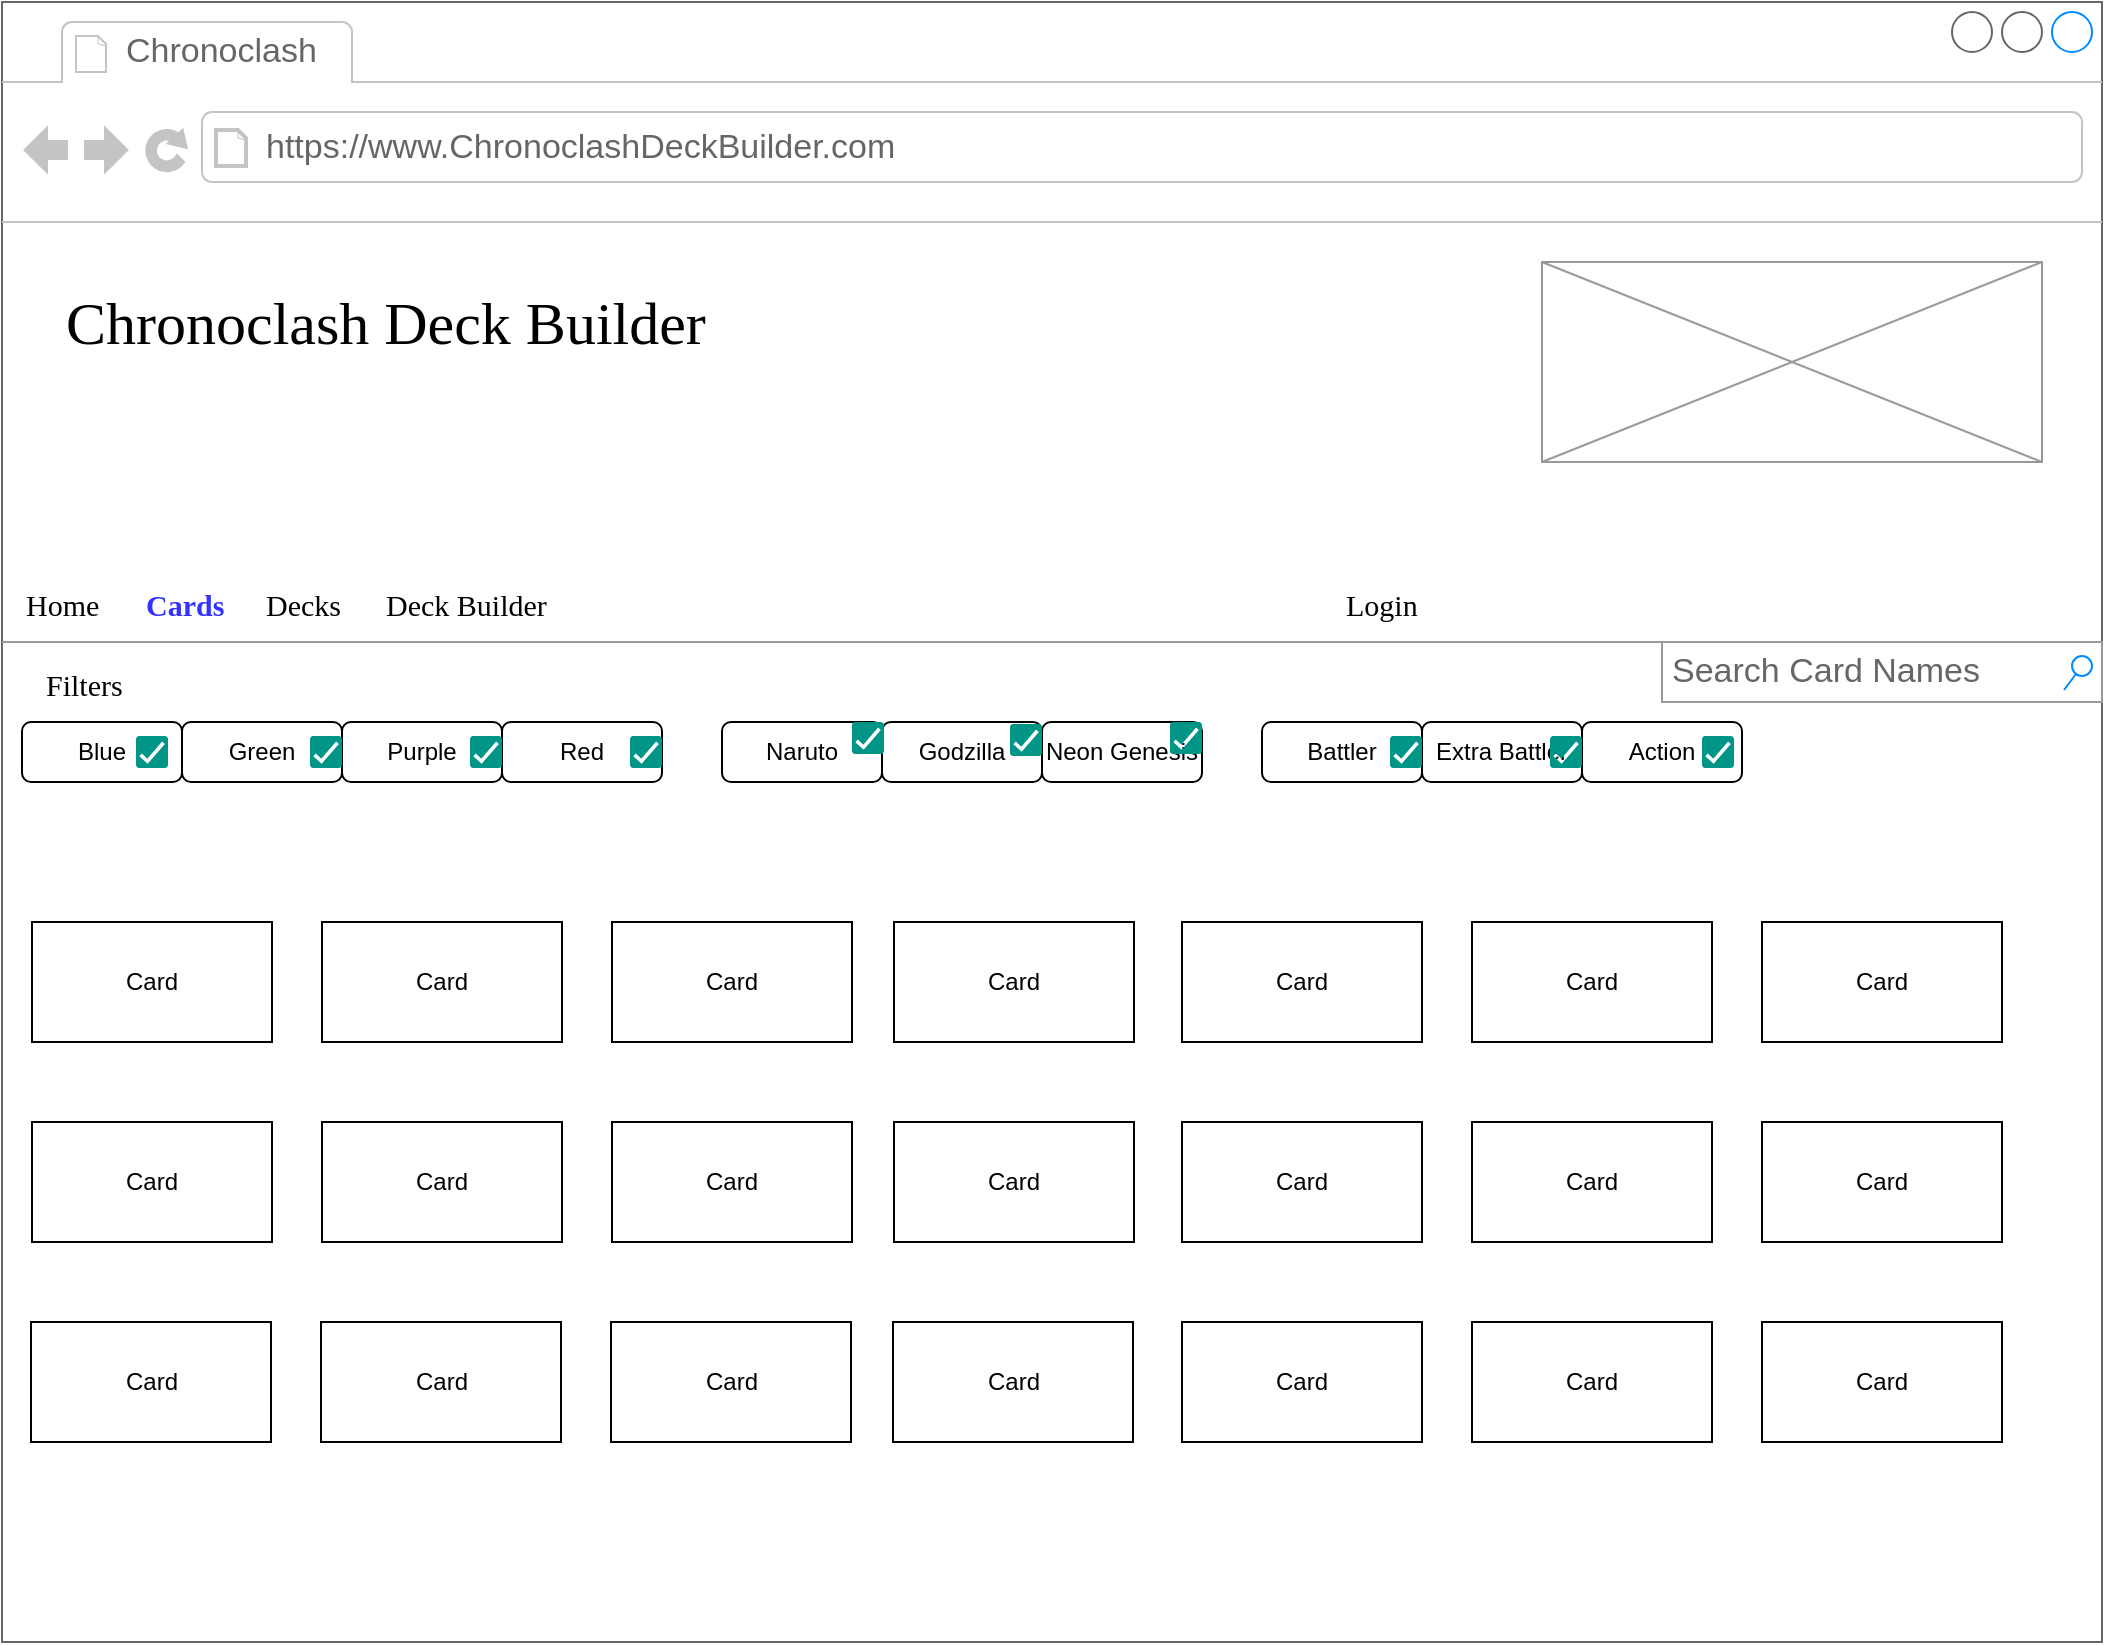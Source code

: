 <mxfile version="12.7.3" type="onedrive"><diagram name="Page-1" id="2cc2dc42-3aac-f2a9-1cec-7a8b7cbee084"><mxGraphModel dx="2076" dy="1160" grid="1" gridSize="10" guides="1" tooltips="1" connect="1" arrows="1" fold="1" page="1" pageScale="1" pageWidth="1100" pageHeight="850" background="#ffffff" math="0" shadow="0"><root><mxCell id="0"/><mxCell id="1" parent="0"/><mxCell id="7026571954dc6520-36" value="Lorem ipsum dolor sit amet, consectetur adipisicing elit, sed do eiusmod tempor incididunt ut labore et dolore magna aliqua. Ut enim ad minim veniam, quis nostrud exercitation ullamco laboris nisi ut aliquip ex ea commodo consequat. Duis aute irure dolor in reprehenderit in voluptate velit esse cillum dolore eu fugiat nulla pariatur. Excepteur sint occaecat cupidatat non proident, sunt in culpa qui officia deserunt mollit anim id est laborum.&lt;br&gt;Sed ut perspiciatis unde omnis iste natus error sit voluptatem accusantium doloremque laudantium, totam rem aperiam, eaque ipsa quae ab illo inventore veritatis et quasi architecto beatae vitae dicta sunt explicabo.&amp;nbsp;" style="text;spacingTop=-5;whiteSpace=wrap;html=1;align=left;fontSize=12;fontFamily=Helvetica;fillColor=none;strokeColor=none;rounded=0;shadow=1;labelBackgroundColor=none;" parent="1" vertex="1"><mxGeometry x="300" y="705" width="490" height="125" as="geometry"/></mxCell><mxCell id="CTWLp8A-EL4Xvkys9XqK-29" value="" style="strokeWidth=1;shadow=0;dashed=0;align=center;html=1;shape=mxgraph.mockup.containers.browserWindow;rSize=0;strokeColor=#666666;mainText=,;recursiveResize=0;rounded=0;labelBackgroundColor=none;fontFamily=Verdana;fontSize=12" parent="1" vertex="1"><mxGeometry x="30" y="80" width="1050" height="820" as="geometry"/></mxCell><mxCell id="CTWLp8A-EL4Xvkys9XqK-30" value="Chronoclash" style="strokeWidth=1;shadow=0;dashed=0;align=center;html=1;shape=mxgraph.mockup.containers.anchor;fontSize=17;fontColor=#666666;align=left;" parent="CTWLp8A-EL4Xvkys9XqK-29" vertex="1"><mxGeometry x="60" y="12" width="110" height="26" as="geometry"/></mxCell><mxCell id="CTWLp8A-EL4Xvkys9XqK-31" value="https://www.ChronoclashDeckBuilder.com" style="strokeWidth=1;shadow=0;dashed=0;align=center;html=1;shape=mxgraph.mockup.containers.anchor;rSize=0;fontSize=17;fontColor=#666666;align=left;" parent="CTWLp8A-EL4Xvkys9XqK-29" vertex="1"><mxGeometry x="130" y="60" width="250" height="26" as="geometry"/></mxCell><mxCell id="CTWLp8A-EL4Xvkys9XqK-32" value="Chronoclash Deck Builder" style="text;html=1;points=[];align=left;verticalAlign=top;spacingTop=-4;fontSize=30;fontFamily=Verdana" parent="CTWLp8A-EL4Xvkys9XqK-29" vertex="1"><mxGeometry x="30" y="140" width="390" height="50" as="geometry"/></mxCell><mxCell id="CTWLp8A-EL4Xvkys9XqK-33" value="Home" style="text;html=1;points=[];align=left;verticalAlign=top;spacingTop=-4;fontSize=15;fontFamily=Verdana" parent="CTWLp8A-EL4Xvkys9XqK-29" vertex="1"><mxGeometry x="10" y="290" width="50" height="30" as="geometry"/></mxCell><mxCell id="CTWLp8A-EL4Xvkys9XqK-34" value="Cards" style="text;html=1;points=[];align=left;verticalAlign=top;spacingTop=-4;fontSize=15;fontFamily=Verdana;fontColor=#3333FF;fontStyle=1" parent="CTWLp8A-EL4Xvkys9XqK-29" vertex="1"><mxGeometry x="70" y="290" width="50" height="30" as="geometry"/></mxCell><mxCell id="CTWLp8A-EL4Xvkys9XqK-35" value="Decks" style="text;html=1;points=[];align=left;verticalAlign=top;spacingTop=-4;fontSize=15;fontFamily=Verdana" parent="CTWLp8A-EL4Xvkys9XqK-29" vertex="1"><mxGeometry x="130" y="290" width="50" height="30" as="geometry"/></mxCell><mxCell id="CTWLp8A-EL4Xvkys9XqK-37" value="Search Card Names" style="strokeWidth=1;shadow=0;dashed=0;align=center;html=1;shape=mxgraph.mockup.forms.searchBox;strokeColor=#999999;mainText=;strokeColor2=#008cff;fontColor=#666666;fontSize=17;align=left;spacingLeft=3;rounded=0;labelBackgroundColor=none;" parent="CTWLp8A-EL4Xvkys9XqK-29" vertex="1"><mxGeometry x="830" y="320" width="220" height="30" as="geometry"/></mxCell><mxCell id="CTWLp8A-EL4Xvkys9XqK-38" value="" style="verticalLabelPosition=bottom;shadow=0;dashed=0;align=center;html=1;verticalAlign=top;strokeWidth=1;shape=mxgraph.mockup.markup.line;strokeColor=#999999;rounded=0;labelBackgroundColor=none;fillColor=#ffffff;fontFamily=Verdana;fontSize=12;fontColor=#000000;" parent="CTWLp8A-EL4Xvkys9XqK-29" vertex="1"><mxGeometry y="310" width="1050" height="20" as="geometry"/></mxCell><mxCell id="CTWLp8A-EL4Xvkys9XqK-39" value="Filters" style="text;html=1;points=[];align=left;verticalAlign=top;spacingTop=-4;fontSize=15;fontFamily=Verdana" parent="CTWLp8A-EL4Xvkys9XqK-29" vertex="1"><mxGeometry x="20" y="330" width="200" height="30" as="geometry"/></mxCell><mxCell id="CTWLp8A-EL4Xvkys9XqK-49" value="Deck Builder&amp;nbsp;" style="text;html=1;points=[];align=left;verticalAlign=top;spacingTop=-4;fontSize=15;fontFamily=Verdana" parent="CTWLp8A-EL4Xvkys9XqK-29" vertex="1"><mxGeometry x="190" y="290" width="100" height="30" as="geometry"/></mxCell><mxCell id="CTWLp8A-EL4Xvkys9XqK-50" value="" style="verticalLabelPosition=bottom;shadow=0;dashed=0;align=center;html=1;verticalAlign=top;strokeWidth=1;shape=mxgraph.mockup.graphics.simpleIcon;strokeColor=#999999;fillColor=#ffffff;rounded=0;labelBackgroundColor=none;fontFamily=Verdana;fontSize=12;fontColor=#000000;" parent="CTWLp8A-EL4Xvkys9XqK-29" vertex="1"><mxGeometry x="770" y="130" width="250" height="100" as="geometry"/></mxCell><mxCell id="CTWLp8A-EL4Xvkys9XqK-51" value="Login" style="text;html=1;points=[];align=left;verticalAlign=top;spacingTop=-4;fontSize=15;fontFamily=Verdana" parent="CTWLp8A-EL4Xvkys9XqK-29" vertex="1"><mxGeometry x="670" y="290" width="50" height="30" as="geometry"/></mxCell><mxCell id="CTWLp8A-EL4Xvkys9XqK-52" value="Card" style="rounded=0;whiteSpace=wrap;html=1;" parent="CTWLp8A-EL4Xvkys9XqK-29" vertex="1"><mxGeometry x="15" y="460" width="120" height="60" as="geometry"/></mxCell><mxCell id="CTWLp8A-EL4Xvkys9XqK-53" value="Card" style="rounded=0;whiteSpace=wrap;html=1;" parent="CTWLp8A-EL4Xvkys9XqK-29" vertex="1"><mxGeometry x="160" y="460" width="120" height="60" as="geometry"/></mxCell><mxCell id="CTWLp8A-EL4Xvkys9XqK-79" value="Card" style="rounded=0;whiteSpace=wrap;html=1;" parent="CTWLp8A-EL4Xvkys9XqK-29" vertex="1"><mxGeometry x="305" y="460" width="120" height="60" as="geometry"/></mxCell><mxCell id="CTWLp8A-EL4Xvkys9XqK-80" value="Card" style="rounded=0;whiteSpace=wrap;html=1;" parent="CTWLp8A-EL4Xvkys9XqK-29" vertex="1"><mxGeometry x="446" y="460" width="120" height="60" as="geometry"/></mxCell><mxCell id="bRfVkqUkvWR8ufMjIzH3-1" value="Blue" style="rounded=1;whiteSpace=wrap;html=1;" parent="CTWLp8A-EL4Xvkys9XqK-29" vertex="1"><mxGeometry x="10" y="360" width="80" height="30" as="geometry"/></mxCell><mxCell id="bRfVkqUkvWR8ufMjIzH3-27" value="Green" style="rounded=1;whiteSpace=wrap;html=1;" parent="CTWLp8A-EL4Xvkys9XqK-29" vertex="1"><mxGeometry x="90" y="360" width="80" height="30" as="geometry"/></mxCell><mxCell id="bRfVkqUkvWR8ufMjIzH3-28" value="Purple" style="rounded=1;whiteSpace=wrap;html=1;" parent="CTWLp8A-EL4Xvkys9XqK-29" vertex="1"><mxGeometry x="170" y="360" width="80" height="30" as="geometry"/></mxCell><mxCell id="bRfVkqUkvWR8ufMjIzH3-29" value="Red" style="rounded=1;whiteSpace=wrap;html=1;" parent="CTWLp8A-EL4Xvkys9XqK-29" vertex="1"><mxGeometry x="250" y="360" width="80" height="30" as="geometry"/></mxCell><mxCell id="qx6Lxq1gSIGvAX-2fm9s-1" value="Neon Genesis" style="rounded=1;whiteSpace=wrap;html=1;" parent="CTWLp8A-EL4Xvkys9XqK-29" vertex="1"><mxGeometry x="520" y="360" width="80" height="30" as="geometry"/></mxCell><mxCell id="qx6Lxq1gSIGvAX-2fm9s-2" value="Godzilla" style="rounded=1;whiteSpace=wrap;html=1;" parent="CTWLp8A-EL4Xvkys9XqK-29" vertex="1"><mxGeometry x="440" y="360" width="80" height="30" as="geometry"/></mxCell><mxCell id="qx6Lxq1gSIGvAX-2fm9s-3" value="Naruto" style="rounded=1;whiteSpace=wrap;html=1;" parent="CTWLp8A-EL4Xvkys9XqK-29" vertex="1"><mxGeometry x="360" y="360" width="80" height="30" as="geometry"/></mxCell><mxCell id="qx6Lxq1gSIGvAX-2fm9s-4" value="Action" style="rounded=1;whiteSpace=wrap;html=1;" parent="CTWLp8A-EL4Xvkys9XqK-29" vertex="1"><mxGeometry x="790" y="360" width="80" height="30" as="geometry"/></mxCell><mxCell id="qx6Lxq1gSIGvAX-2fm9s-5" value="Extra Battler" style="rounded=1;whiteSpace=wrap;html=1;" parent="CTWLp8A-EL4Xvkys9XqK-29" vertex="1"><mxGeometry x="710" y="360" width="80" height="30" as="geometry"/></mxCell><mxCell id="qx6Lxq1gSIGvAX-2fm9s-6" value="Battler" style="rounded=1;whiteSpace=wrap;html=1;" parent="CTWLp8A-EL4Xvkys9XqK-29" vertex="1"><mxGeometry x="630" y="360" width="80" height="30" as="geometry"/></mxCell><mxCell id="qx6Lxq1gSIGvAX-2fm9s-11" value="Card" style="rounded=0;whiteSpace=wrap;html=1;" parent="CTWLp8A-EL4Xvkys9XqK-29" vertex="1"><mxGeometry x="305" y="560" width="120" height="60" as="geometry"/></mxCell><mxCell id="qx6Lxq1gSIGvAX-2fm9s-12" value="Card" style="rounded=0;whiteSpace=wrap;html=1;" parent="CTWLp8A-EL4Xvkys9XqK-29" vertex="1"><mxGeometry x="160" y="560" width="120" height="60" as="geometry"/></mxCell><mxCell id="qx6Lxq1gSIGvAX-2fm9s-13" value="Card" style="rounded=0;whiteSpace=wrap;html=1;" parent="CTWLp8A-EL4Xvkys9XqK-29" vertex="1"><mxGeometry x="15" y="560" width="120" height="60" as="geometry"/></mxCell><mxCell id="qx6Lxq1gSIGvAX-2fm9s-14" value="Card" style="rounded=0;whiteSpace=wrap;html=1;" parent="CTWLp8A-EL4Xvkys9XqK-29" vertex="1"><mxGeometry x="446" y="560" width="120" height="60" as="geometry"/></mxCell><mxCell id="qx6Lxq1gSIGvAX-2fm9s-15" value="Card" style="rounded=0;whiteSpace=wrap;html=1;" parent="CTWLp8A-EL4Xvkys9XqK-29" vertex="1"><mxGeometry x="304.5" y="660" width="120" height="60" as="geometry"/></mxCell><mxCell id="qx6Lxq1gSIGvAX-2fm9s-16" value="Card" style="rounded=0;whiteSpace=wrap;html=1;" parent="CTWLp8A-EL4Xvkys9XqK-29" vertex="1"><mxGeometry x="159.5" y="660" width="120" height="60" as="geometry"/></mxCell><mxCell id="qx6Lxq1gSIGvAX-2fm9s-17" value="Card" style="rounded=0;whiteSpace=wrap;html=1;" parent="CTWLp8A-EL4Xvkys9XqK-29" vertex="1"><mxGeometry x="14.5" y="660" width="120" height="60" as="geometry"/></mxCell><mxCell id="qx6Lxq1gSIGvAX-2fm9s-18" value="Card" style="rounded=0;whiteSpace=wrap;html=1;" parent="CTWLp8A-EL4Xvkys9XqK-29" vertex="1"><mxGeometry x="445.5" y="660" width="120" height="60" as="geometry"/></mxCell><mxCell id="qx6Lxq1gSIGvAX-2fm9s-19" value="Card" style="rounded=0;whiteSpace=wrap;html=1;" parent="CTWLp8A-EL4Xvkys9XqK-29" vertex="1"><mxGeometry x="880" y="460" width="120" height="60" as="geometry"/></mxCell><mxCell id="qx6Lxq1gSIGvAX-2fm9s-20" value="Card" style="rounded=0;whiteSpace=wrap;html=1;" parent="CTWLp8A-EL4Xvkys9XqK-29" vertex="1"><mxGeometry x="735" y="460" width="120" height="60" as="geometry"/></mxCell><mxCell id="qx6Lxq1gSIGvAX-2fm9s-21" value="Card" style="rounded=0;whiteSpace=wrap;html=1;" parent="CTWLp8A-EL4Xvkys9XqK-29" vertex="1"><mxGeometry x="590" y="460" width="120" height="60" as="geometry"/></mxCell><mxCell id="qx6Lxq1gSIGvAX-2fm9s-23" value="Card" style="rounded=0;whiteSpace=wrap;html=1;" parent="CTWLp8A-EL4Xvkys9XqK-29" vertex="1"><mxGeometry x="590" y="560" width="120" height="60" as="geometry"/></mxCell><mxCell id="qx6Lxq1gSIGvAX-2fm9s-24" value="Card" style="rounded=0;whiteSpace=wrap;html=1;" parent="CTWLp8A-EL4Xvkys9XqK-29" vertex="1"><mxGeometry x="735" y="560" width="120" height="60" as="geometry"/></mxCell><mxCell id="qx6Lxq1gSIGvAX-2fm9s-25" value="Card" style="rounded=0;whiteSpace=wrap;html=1;" parent="CTWLp8A-EL4Xvkys9XqK-29" vertex="1"><mxGeometry x="880" y="560" width="120" height="60" as="geometry"/></mxCell><mxCell id="qx6Lxq1gSIGvAX-2fm9s-26" value="Card" style="rounded=0;whiteSpace=wrap;html=1;" parent="CTWLp8A-EL4Xvkys9XqK-29" vertex="1"><mxGeometry x="590" y="660" width="120" height="60" as="geometry"/></mxCell><mxCell id="qx6Lxq1gSIGvAX-2fm9s-27" value="Card" style="rounded=0;whiteSpace=wrap;html=1;" parent="CTWLp8A-EL4Xvkys9XqK-29" vertex="1"><mxGeometry x="735" y="660" width="120" height="60" as="geometry"/></mxCell><mxCell id="qx6Lxq1gSIGvAX-2fm9s-28" value="Card" style="rounded=0;whiteSpace=wrap;html=1;" parent="CTWLp8A-EL4Xvkys9XqK-29" vertex="1"><mxGeometry x="880" y="660" width="120" height="60" as="geometry"/></mxCell><mxCell id="qx6Lxq1gSIGvAX-2fm9s-29" value="" style="dashed=0;labelPosition=right;align=left;shape=mxgraph.gmdl.checkbox;strokeColor=none;fillColor=#009587;strokeWidth=2;aspect=fixed;fontColor=#3333FF;" parent="CTWLp8A-EL4Xvkys9XqK-29" vertex="1"><mxGeometry x="67" y="367" width="16" height="16" as="geometry"/></mxCell><mxCell id="qx6Lxq1gSIGvAX-2fm9s-30" value="" style="dashed=0;labelPosition=right;align=left;shape=mxgraph.gmdl.checkbox;strokeColor=none;fillColor=#009587;strokeWidth=2;aspect=fixed;fontColor=#3333FF;" parent="CTWLp8A-EL4Xvkys9XqK-29" vertex="1"><mxGeometry x="154" y="367" width="16" height="16" as="geometry"/></mxCell><mxCell id="qx6Lxq1gSIGvAX-2fm9s-31" value="" style="dashed=0;labelPosition=right;align=left;shape=mxgraph.gmdl.checkbox;strokeColor=none;fillColor=#009587;strokeWidth=2;aspect=fixed;fontColor=#3333FF;" parent="CTWLp8A-EL4Xvkys9XqK-29" vertex="1"><mxGeometry x="234" y="367" width="16" height="16" as="geometry"/></mxCell><mxCell id="qx6Lxq1gSIGvAX-2fm9s-32" value="" style="dashed=0;labelPosition=right;align=left;shape=mxgraph.gmdl.checkbox;strokeColor=none;fillColor=#009587;strokeWidth=2;aspect=fixed;fontColor=#3333FF;" parent="CTWLp8A-EL4Xvkys9XqK-29" vertex="1"><mxGeometry x="314" y="367" width="16" height="16" as="geometry"/></mxCell><mxCell id="qx6Lxq1gSIGvAX-2fm9s-33" value="" style="dashed=0;labelPosition=right;align=left;shape=mxgraph.gmdl.checkbox;strokeColor=none;fillColor=#009587;strokeWidth=2;aspect=fixed;fontColor=#3333FF;" parent="CTWLp8A-EL4Xvkys9XqK-29" vertex="1"><mxGeometry x="425" y="360" width="16" height="16" as="geometry"/></mxCell><mxCell id="qx6Lxq1gSIGvAX-2fm9s-34" value="" style="dashed=0;labelPosition=right;align=left;shape=mxgraph.gmdl.checkbox;strokeColor=none;fillColor=#009587;strokeWidth=2;aspect=fixed;fontColor=#3333FF;" parent="CTWLp8A-EL4Xvkys9XqK-29" vertex="1"><mxGeometry x="504" y="361" width="16" height="16" as="geometry"/></mxCell><mxCell id="qx6Lxq1gSIGvAX-2fm9s-35" value="" style="dashed=0;labelPosition=right;align=left;shape=mxgraph.gmdl.checkbox;strokeColor=none;fillColor=#009587;strokeWidth=2;aspect=fixed;fontColor=#3333FF;" parent="CTWLp8A-EL4Xvkys9XqK-29" vertex="1"><mxGeometry x="584" y="360" width="16" height="16" as="geometry"/></mxCell><mxCell id="qx6Lxq1gSIGvAX-2fm9s-36" value="" style="dashed=0;labelPosition=right;align=left;shape=mxgraph.gmdl.checkbox;strokeColor=none;fillColor=#009587;strokeWidth=2;aspect=fixed;fontColor=#3333FF;" parent="CTWLp8A-EL4Xvkys9XqK-29" vertex="1"><mxGeometry x="694" y="367" width="16" height="16" as="geometry"/></mxCell><mxCell id="qx6Lxq1gSIGvAX-2fm9s-37" value="" style="dashed=0;labelPosition=right;align=left;shape=mxgraph.gmdl.checkbox;strokeColor=none;fillColor=#009587;strokeWidth=2;aspect=fixed;fontColor=#3333FF;" parent="CTWLp8A-EL4Xvkys9XqK-29" vertex="1"><mxGeometry x="774" y="367" width="16" height="16" as="geometry"/></mxCell><mxCell id="qx6Lxq1gSIGvAX-2fm9s-38" value="" style="dashed=0;labelPosition=right;align=left;shape=mxgraph.gmdl.checkbox;strokeColor=none;fillColor=#009587;strokeWidth=2;aspect=fixed;fontColor=#3333FF;" parent="CTWLp8A-EL4Xvkys9XqK-29" vertex="1"><mxGeometry x="850" y="367" width="16" height="16" as="geometry"/></mxCell></root></mxGraphModel></diagram></mxfile>
